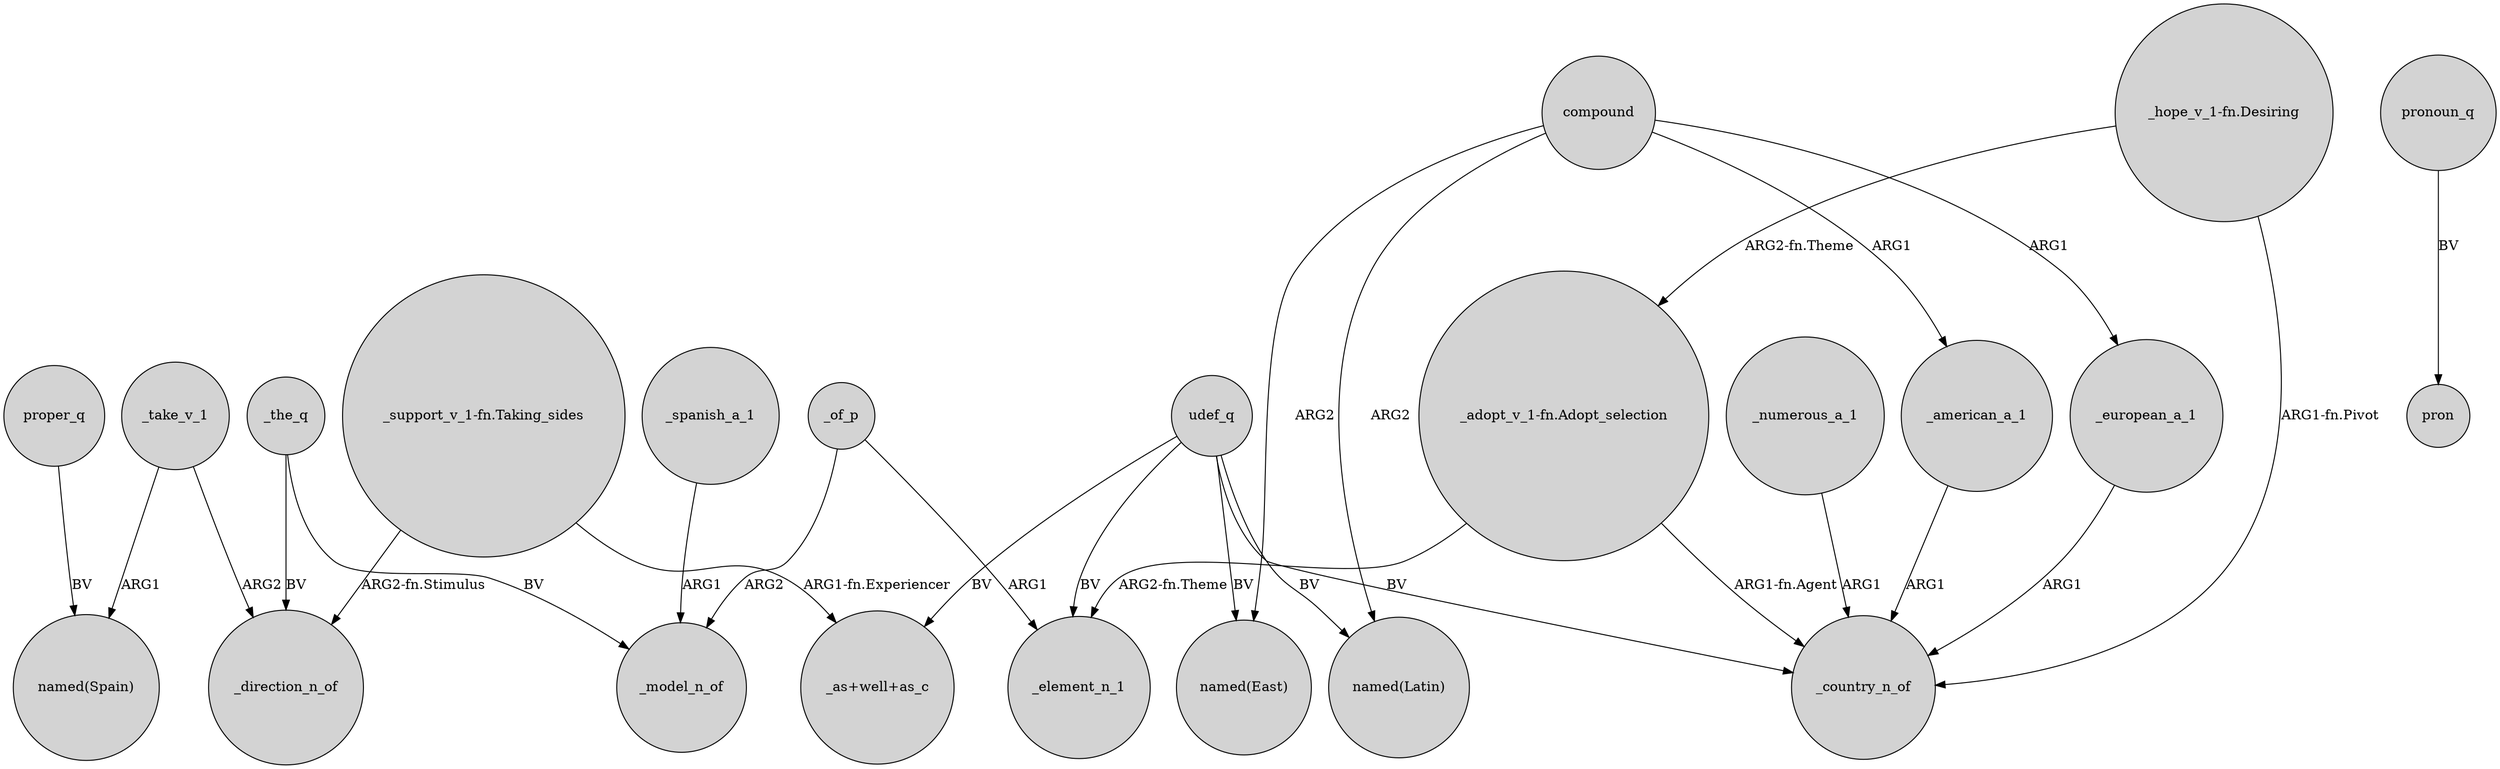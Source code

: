 digraph {
	node [shape=circle style=filled]
	"_support_v_1-fn.Taking_sides" -> _direction_n_of [label="ARG2-fn.Stimulus"]
	udef_q -> "_as+well+as_c" [label=BV]
	_take_v_1 -> "named(Spain)" [label=ARG1]
	_take_v_1 -> _direction_n_of [label=ARG2]
	_numerous_a_1 -> _country_n_of [label=ARG1]
	compound -> _european_a_1 [label=ARG1]
	"_hope_v_1-fn.Desiring" -> _country_n_of [label="ARG1-fn.Pivot"]
	_of_p -> _model_n_of [label=ARG2]
	compound -> _american_a_1 [label=ARG1]
	udef_q -> "named(East)" [label=BV]
	_the_q -> _model_n_of [label=BV]
	udef_q -> _country_n_of [label=BV]
	pronoun_q -> pron [label=BV]
	compound -> "named(Latin)" [label=ARG2]
	_the_q -> _direction_n_of [label=BV]
	_spanish_a_1 -> _model_n_of [label=ARG1]
	"_adopt_v_1-fn.Adopt_selection" -> _country_n_of [label="ARG1-fn.Agent"]
	_of_p -> _element_n_1 [label=ARG1]
	"_hope_v_1-fn.Desiring" -> "_adopt_v_1-fn.Adopt_selection" [label="ARG2-fn.Theme"]
	udef_q -> _element_n_1 [label=BV]
	proper_q -> "named(Spain)" [label=BV]
	udef_q -> "named(Latin)" [label=BV]
	"_support_v_1-fn.Taking_sides" -> "_as+well+as_c" [label="ARG1-fn.Experiencer"]
	compound -> "named(East)" [label=ARG2]
	_european_a_1 -> _country_n_of [label=ARG1]
	"_adopt_v_1-fn.Adopt_selection" -> _element_n_1 [label="ARG2-fn.Theme"]
	_american_a_1 -> _country_n_of [label=ARG1]
}
